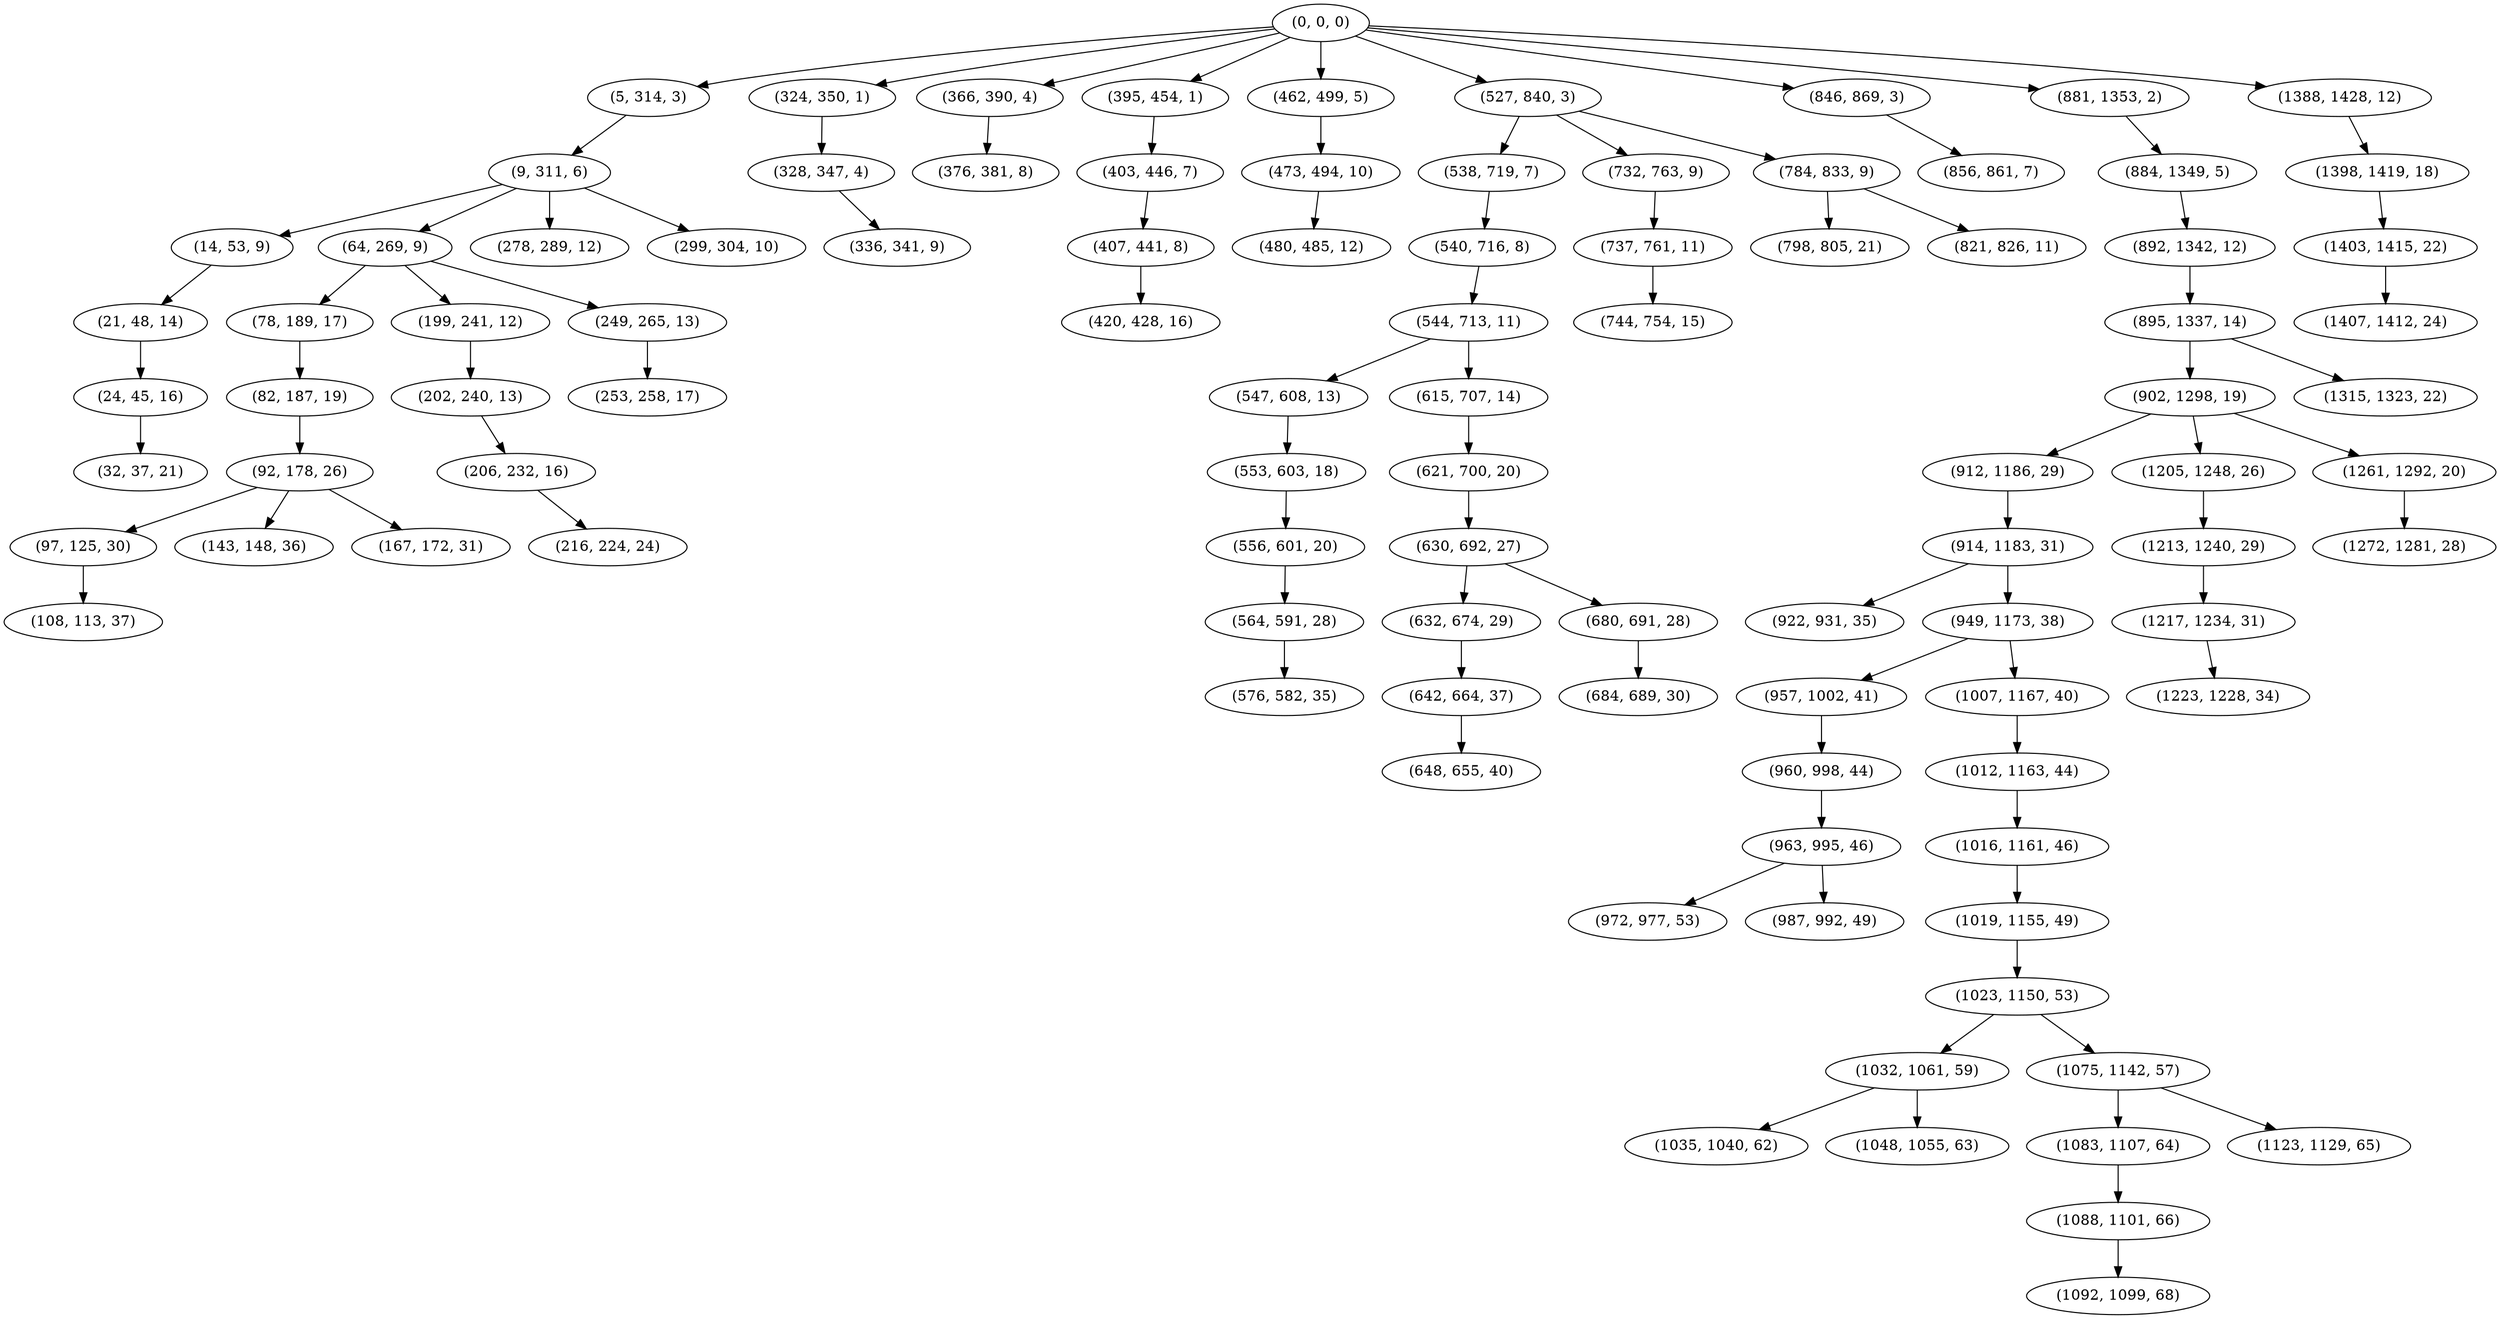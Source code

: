 digraph tree {
    "(0, 0, 0)";
    "(5, 314, 3)";
    "(9, 311, 6)";
    "(14, 53, 9)";
    "(21, 48, 14)";
    "(24, 45, 16)";
    "(32, 37, 21)";
    "(64, 269, 9)";
    "(78, 189, 17)";
    "(82, 187, 19)";
    "(92, 178, 26)";
    "(97, 125, 30)";
    "(108, 113, 37)";
    "(143, 148, 36)";
    "(167, 172, 31)";
    "(199, 241, 12)";
    "(202, 240, 13)";
    "(206, 232, 16)";
    "(216, 224, 24)";
    "(249, 265, 13)";
    "(253, 258, 17)";
    "(278, 289, 12)";
    "(299, 304, 10)";
    "(324, 350, 1)";
    "(328, 347, 4)";
    "(336, 341, 9)";
    "(366, 390, 4)";
    "(376, 381, 8)";
    "(395, 454, 1)";
    "(403, 446, 7)";
    "(407, 441, 8)";
    "(420, 428, 16)";
    "(462, 499, 5)";
    "(473, 494, 10)";
    "(480, 485, 12)";
    "(527, 840, 3)";
    "(538, 719, 7)";
    "(540, 716, 8)";
    "(544, 713, 11)";
    "(547, 608, 13)";
    "(553, 603, 18)";
    "(556, 601, 20)";
    "(564, 591, 28)";
    "(576, 582, 35)";
    "(615, 707, 14)";
    "(621, 700, 20)";
    "(630, 692, 27)";
    "(632, 674, 29)";
    "(642, 664, 37)";
    "(648, 655, 40)";
    "(680, 691, 28)";
    "(684, 689, 30)";
    "(732, 763, 9)";
    "(737, 761, 11)";
    "(744, 754, 15)";
    "(784, 833, 9)";
    "(798, 805, 21)";
    "(821, 826, 11)";
    "(846, 869, 3)";
    "(856, 861, 7)";
    "(881, 1353, 2)";
    "(884, 1349, 5)";
    "(892, 1342, 12)";
    "(895, 1337, 14)";
    "(902, 1298, 19)";
    "(912, 1186, 29)";
    "(914, 1183, 31)";
    "(922, 931, 35)";
    "(949, 1173, 38)";
    "(957, 1002, 41)";
    "(960, 998, 44)";
    "(963, 995, 46)";
    "(972, 977, 53)";
    "(987, 992, 49)";
    "(1007, 1167, 40)";
    "(1012, 1163, 44)";
    "(1016, 1161, 46)";
    "(1019, 1155, 49)";
    "(1023, 1150, 53)";
    "(1032, 1061, 59)";
    "(1035, 1040, 62)";
    "(1048, 1055, 63)";
    "(1075, 1142, 57)";
    "(1083, 1107, 64)";
    "(1088, 1101, 66)";
    "(1092, 1099, 68)";
    "(1123, 1129, 65)";
    "(1205, 1248, 26)";
    "(1213, 1240, 29)";
    "(1217, 1234, 31)";
    "(1223, 1228, 34)";
    "(1261, 1292, 20)";
    "(1272, 1281, 28)";
    "(1315, 1323, 22)";
    "(1388, 1428, 12)";
    "(1398, 1419, 18)";
    "(1403, 1415, 22)";
    "(1407, 1412, 24)";
    "(0, 0, 0)" -> "(5, 314, 3)";
    "(0, 0, 0)" -> "(324, 350, 1)";
    "(0, 0, 0)" -> "(366, 390, 4)";
    "(0, 0, 0)" -> "(395, 454, 1)";
    "(0, 0, 0)" -> "(462, 499, 5)";
    "(0, 0, 0)" -> "(527, 840, 3)";
    "(0, 0, 0)" -> "(846, 869, 3)";
    "(0, 0, 0)" -> "(881, 1353, 2)";
    "(0, 0, 0)" -> "(1388, 1428, 12)";
    "(5, 314, 3)" -> "(9, 311, 6)";
    "(9, 311, 6)" -> "(14, 53, 9)";
    "(9, 311, 6)" -> "(64, 269, 9)";
    "(9, 311, 6)" -> "(278, 289, 12)";
    "(9, 311, 6)" -> "(299, 304, 10)";
    "(14, 53, 9)" -> "(21, 48, 14)";
    "(21, 48, 14)" -> "(24, 45, 16)";
    "(24, 45, 16)" -> "(32, 37, 21)";
    "(64, 269, 9)" -> "(78, 189, 17)";
    "(64, 269, 9)" -> "(199, 241, 12)";
    "(64, 269, 9)" -> "(249, 265, 13)";
    "(78, 189, 17)" -> "(82, 187, 19)";
    "(82, 187, 19)" -> "(92, 178, 26)";
    "(92, 178, 26)" -> "(97, 125, 30)";
    "(92, 178, 26)" -> "(143, 148, 36)";
    "(92, 178, 26)" -> "(167, 172, 31)";
    "(97, 125, 30)" -> "(108, 113, 37)";
    "(199, 241, 12)" -> "(202, 240, 13)";
    "(202, 240, 13)" -> "(206, 232, 16)";
    "(206, 232, 16)" -> "(216, 224, 24)";
    "(249, 265, 13)" -> "(253, 258, 17)";
    "(324, 350, 1)" -> "(328, 347, 4)";
    "(328, 347, 4)" -> "(336, 341, 9)";
    "(366, 390, 4)" -> "(376, 381, 8)";
    "(395, 454, 1)" -> "(403, 446, 7)";
    "(403, 446, 7)" -> "(407, 441, 8)";
    "(407, 441, 8)" -> "(420, 428, 16)";
    "(462, 499, 5)" -> "(473, 494, 10)";
    "(473, 494, 10)" -> "(480, 485, 12)";
    "(527, 840, 3)" -> "(538, 719, 7)";
    "(527, 840, 3)" -> "(732, 763, 9)";
    "(527, 840, 3)" -> "(784, 833, 9)";
    "(538, 719, 7)" -> "(540, 716, 8)";
    "(540, 716, 8)" -> "(544, 713, 11)";
    "(544, 713, 11)" -> "(547, 608, 13)";
    "(544, 713, 11)" -> "(615, 707, 14)";
    "(547, 608, 13)" -> "(553, 603, 18)";
    "(553, 603, 18)" -> "(556, 601, 20)";
    "(556, 601, 20)" -> "(564, 591, 28)";
    "(564, 591, 28)" -> "(576, 582, 35)";
    "(615, 707, 14)" -> "(621, 700, 20)";
    "(621, 700, 20)" -> "(630, 692, 27)";
    "(630, 692, 27)" -> "(632, 674, 29)";
    "(630, 692, 27)" -> "(680, 691, 28)";
    "(632, 674, 29)" -> "(642, 664, 37)";
    "(642, 664, 37)" -> "(648, 655, 40)";
    "(680, 691, 28)" -> "(684, 689, 30)";
    "(732, 763, 9)" -> "(737, 761, 11)";
    "(737, 761, 11)" -> "(744, 754, 15)";
    "(784, 833, 9)" -> "(798, 805, 21)";
    "(784, 833, 9)" -> "(821, 826, 11)";
    "(846, 869, 3)" -> "(856, 861, 7)";
    "(881, 1353, 2)" -> "(884, 1349, 5)";
    "(884, 1349, 5)" -> "(892, 1342, 12)";
    "(892, 1342, 12)" -> "(895, 1337, 14)";
    "(895, 1337, 14)" -> "(902, 1298, 19)";
    "(895, 1337, 14)" -> "(1315, 1323, 22)";
    "(902, 1298, 19)" -> "(912, 1186, 29)";
    "(902, 1298, 19)" -> "(1205, 1248, 26)";
    "(902, 1298, 19)" -> "(1261, 1292, 20)";
    "(912, 1186, 29)" -> "(914, 1183, 31)";
    "(914, 1183, 31)" -> "(922, 931, 35)";
    "(914, 1183, 31)" -> "(949, 1173, 38)";
    "(949, 1173, 38)" -> "(957, 1002, 41)";
    "(949, 1173, 38)" -> "(1007, 1167, 40)";
    "(957, 1002, 41)" -> "(960, 998, 44)";
    "(960, 998, 44)" -> "(963, 995, 46)";
    "(963, 995, 46)" -> "(972, 977, 53)";
    "(963, 995, 46)" -> "(987, 992, 49)";
    "(1007, 1167, 40)" -> "(1012, 1163, 44)";
    "(1012, 1163, 44)" -> "(1016, 1161, 46)";
    "(1016, 1161, 46)" -> "(1019, 1155, 49)";
    "(1019, 1155, 49)" -> "(1023, 1150, 53)";
    "(1023, 1150, 53)" -> "(1032, 1061, 59)";
    "(1023, 1150, 53)" -> "(1075, 1142, 57)";
    "(1032, 1061, 59)" -> "(1035, 1040, 62)";
    "(1032, 1061, 59)" -> "(1048, 1055, 63)";
    "(1075, 1142, 57)" -> "(1083, 1107, 64)";
    "(1075, 1142, 57)" -> "(1123, 1129, 65)";
    "(1083, 1107, 64)" -> "(1088, 1101, 66)";
    "(1088, 1101, 66)" -> "(1092, 1099, 68)";
    "(1205, 1248, 26)" -> "(1213, 1240, 29)";
    "(1213, 1240, 29)" -> "(1217, 1234, 31)";
    "(1217, 1234, 31)" -> "(1223, 1228, 34)";
    "(1261, 1292, 20)" -> "(1272, 1281, 28)";
    "(1388, 1428, 12)" -> "(1398, 1419, 18)";
    "(1398, 1419, 18)" -> "(1403, 1415, 22)";
    "(1403, 1415, 22)" -> "(1407, 1412, 24)";
}
